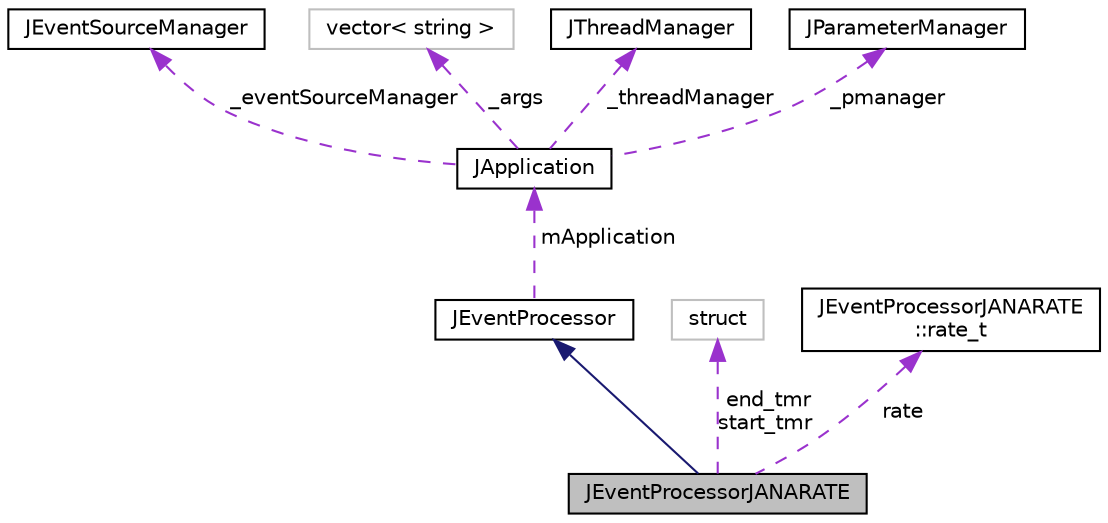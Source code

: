 digraph "JEventProcessorJANARATE"
{
  edge [fontname="Helvetica",fontsize="10",labelfontname="Helvetica",labelfontsize="10"];
  node [fontname="Helvetica",fontsize="10",shape=record];
  Node1 [label="JEventProcessorJANARATE",height=0.2,width=0.4,color="black", fillcolor="grey75", style="filled" fontcolor="black"];
  Node2 -> Node1 [dir="back",color="midnightblue",fontsize="10",style="solid",fontname="Helvetica"];
  Node2 [label="JEventProcessor",height=0.2,width=0.4,color="black", fillcolor="white", style="filled",URL="$class_j_event_processor.html"];
  Node3 -> Node2 [dir="back",color="darkorchid3",fontsize="10",style="dashed",label=" mApplication" ,fontname="Helvetica"];
  Node3 [label="JApplication",height=0.2,width=0.4,color="black", fillcolor="white", style="filled",URL="$class_j_application.html",tooltip="JANA application class (singleton). "];
  Node4 -> Node3 [dir="back",color="darkorchid3",fontsize="10",style="dashed",label=" _eventSourceManager" ,fontname="Helvetica"];
  Node4 [label="JEventSourceManager",height=0.2,width=0.4,color="black", fillcolor="white", style="filled",URL="$class_j_event_source_manager.html"];
  Node5 -> Node3 [dir="back",color="darkorchid3",fontsize="10",style="dashed",label=" _args" ,fontname="Helvetica"];
  Node5 [label="vector\< string \>",height=0.2,width=0.4,color="grey75", fillcolor="white", style="filled"];
  Node6 -> Node3 [dir="back",color="darkorchid3",fontsize="10",style="dashed",label=" _threadManager" ,fontname="Helvetica"];
  Node6 [label="JThreadManager",height=0.2,width=0.4,color="black", fillcolor="white", style="filled",URL="$class_j_thread_manager.html"];
  Node7 -> Node3 [dir="back",color="darkorchid3",fontsize="10",style="dashed",label=" _pmanager" ,fontname="Helvetica"];
  Node7 [label="JParameterManager",height=0.2,width=0.4,color="black", fillcolor="white", style="filled",URL="$class_j_parameter_manager.html"];
  Node8 -> Node1 [dir="back",color="darkorchid3",fontsize="10",style="dashed",label=" end_tmr\nstart_tmr" ,fontname="Helvetica"];
  Node8 [label="struct",height=0.2,width=0.4,color="grey75", fillcolor="white", style="filled"];
  Node9 -> Node1 [dir="back",color="darkorchid3",fontsize="10",style="dashed",label=" rate" ,fontname="Helvetica"];
  Node9 [label="JEventProcessorJANARATE\l::rate_t",height=0.2,width=0.4,color="black", fillcolor="white", style="filled",URL="$struct_j_event_processor_j_a_n_a_r_a_t_e_1_1rate__t.html"];
}
